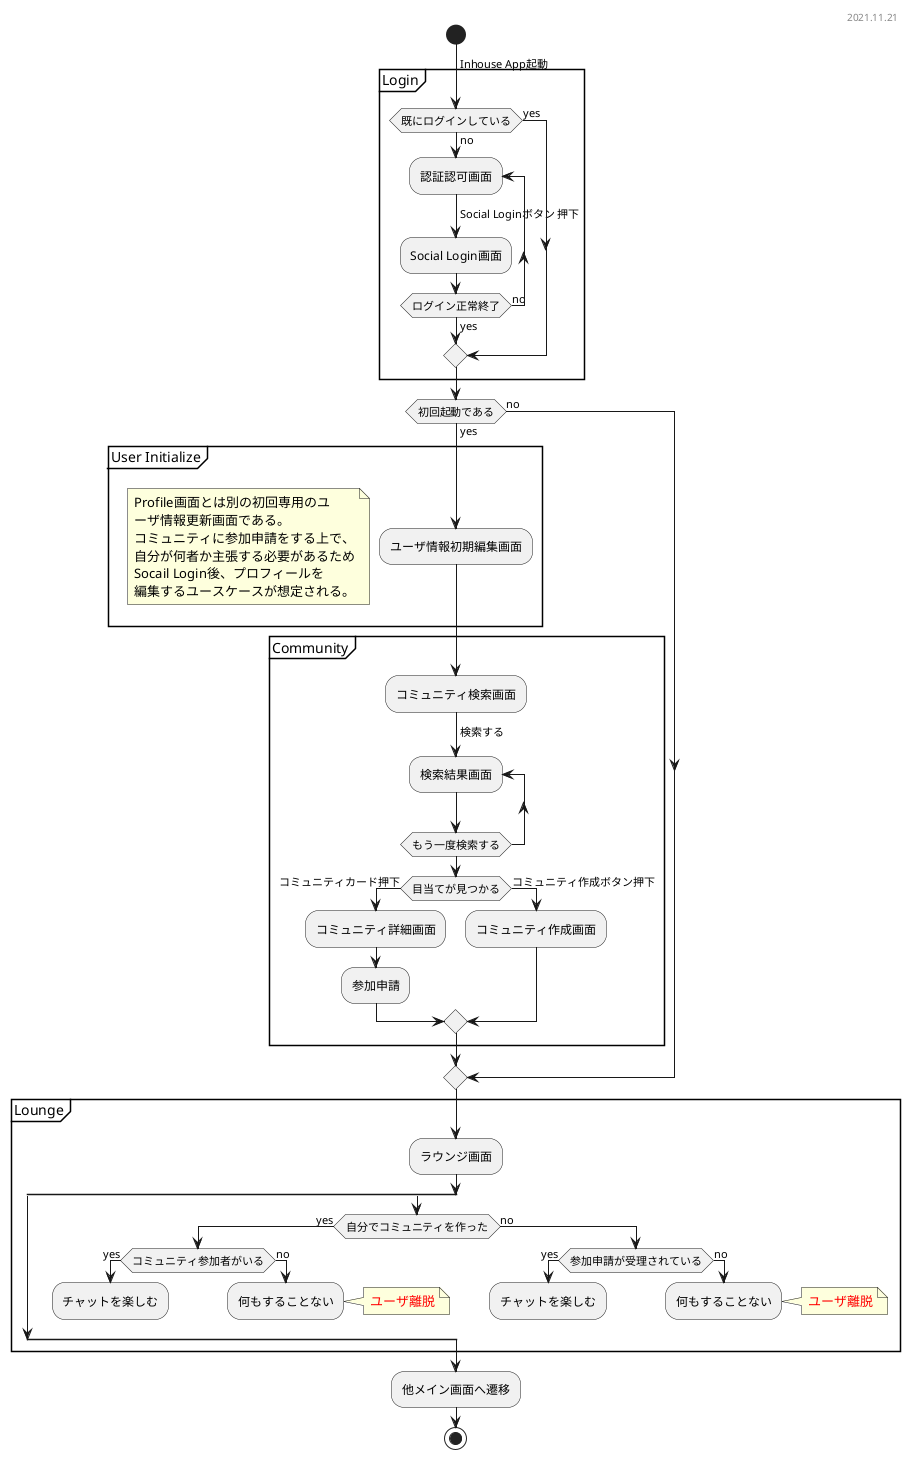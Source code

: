 @startuml 02_activity
header 2021.11.21

start
-> Inhouse App起動;

partition "Login" {
    if (既にログインしている) then (yes)
    else (no)
        repeat :認証認可画面;
            -> Social Loginボタン 押下;
            :Social Login画面;
        repeat while (ログイン正常終了) is (no) not (yes) 
    endif
}

if (初回起動である) then (yes)

    partition "User Initialize" {
        note 
            Profile画面とは別の初回専用のユ
            ーザ情報更新画面である。
            コミュニティに参加申請をする上で、
            自分が何者か主張する必要があるため
            Socail Login後、プロフィールを
            編集するユースケースが想定される。
        end note
        :ユーザ情報初期編集画面;
    }

    partition "Community" {
        :コミュニティ検索画面;
        -> 検索する;
        repeat :検索結果画面
        repeat while (もう一度検索する)
        if (目当てが見つかる) then (コミュニティカード押下)
            :コミュニティ詳細画面;
            :参加申請;

        else (コミュニティ作成ボタン押下)
            :コミュニティ作成画面;
        endif
    }


else (no)
endif

partition "Lounge" {
    :ラウンジ画面;
    split
    split again
        if (自分でコミュニティを作った) then (yes)
            if (コミュニティ参加者がいる) then (yes)
                :チャットを楽しむ;
                kill
            else (no)
                :何もすることない;
                note right : <color:red>ユーザ離脱
                kill
            endif
        else (no)
            if (参加申請が受理されている) then (yes)
                :チャットを楽しむ;
                kill
            else (no)
                :何もすることない;
                note right : <color:red>ユーザ離脱
                kill
            endif
        endif

    end split
}

:他メイン画面へ遷移;
stop
     
@enduml

